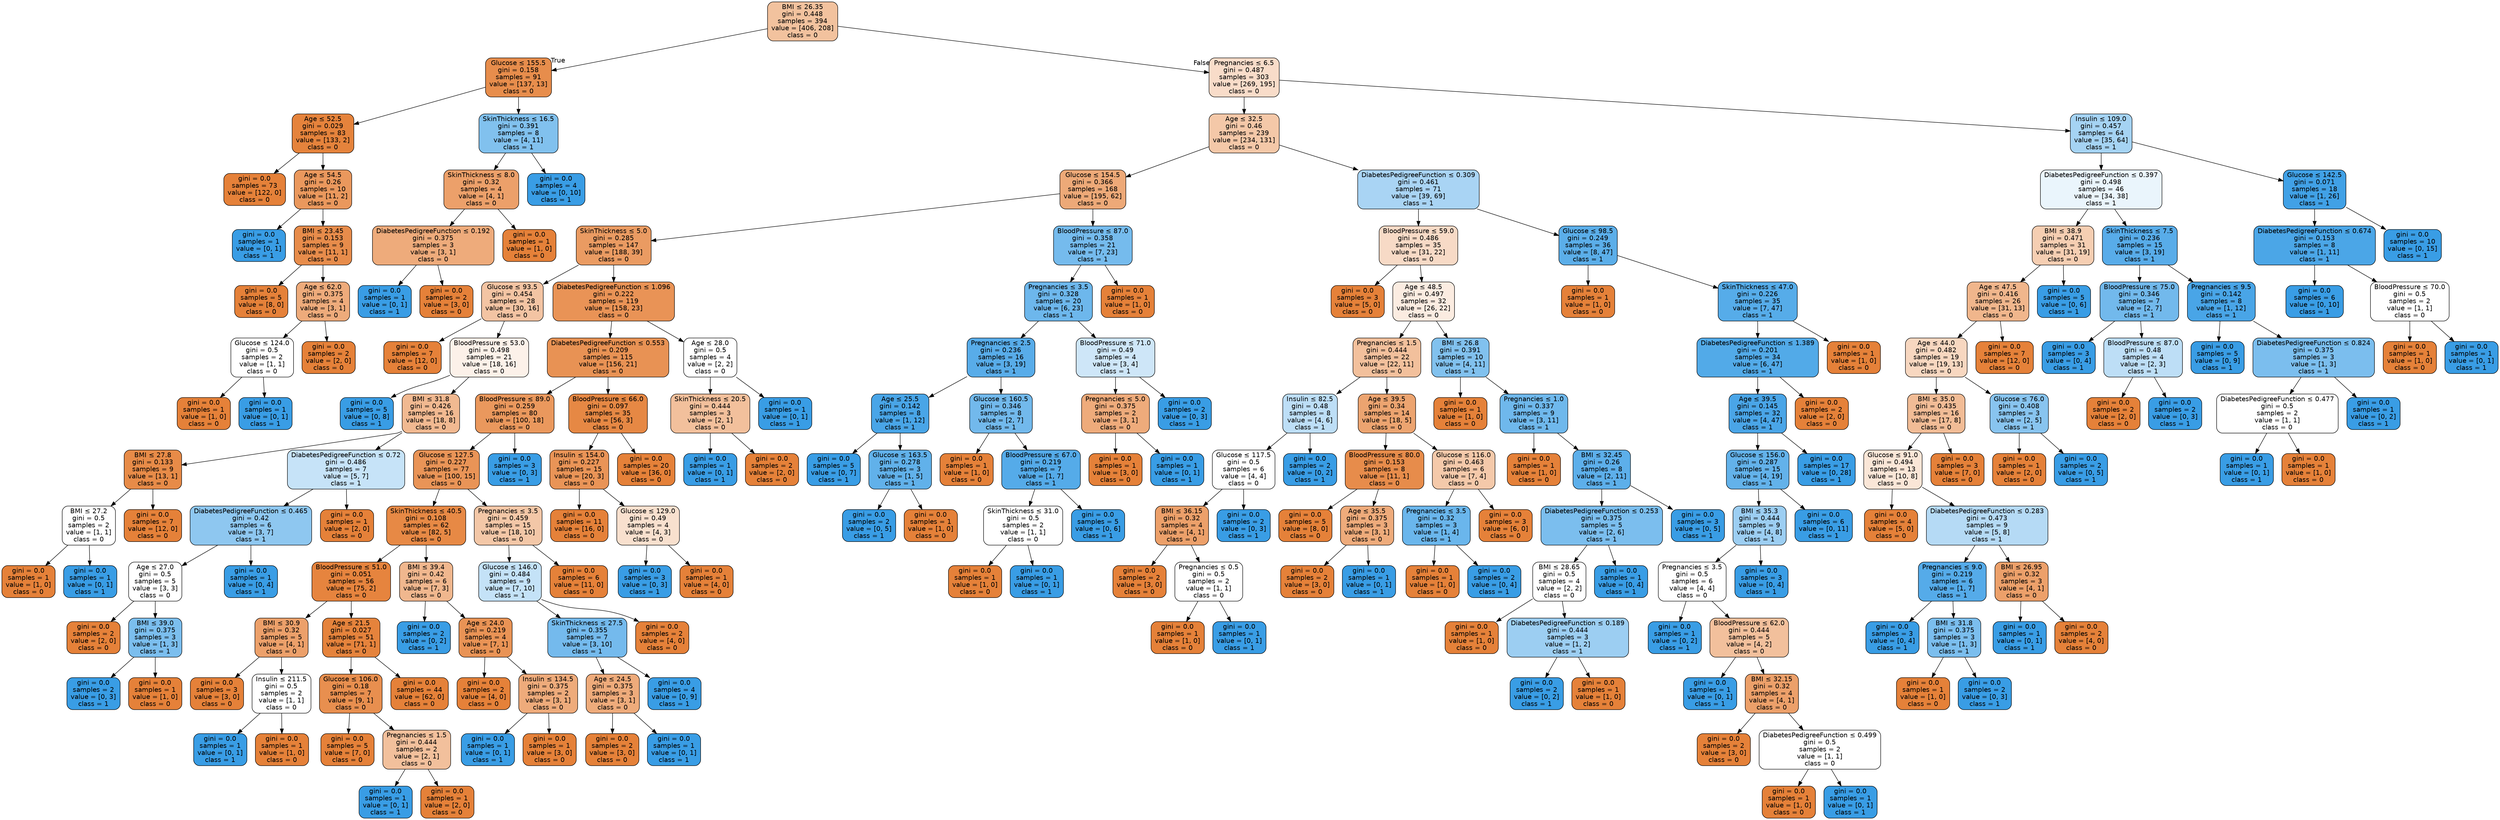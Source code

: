 digraph Tree {
node [shape=box, style="filled, rounded", color="black", fontname="helvetica"] ;
edge [fontname="helvetica"] ;
0 [label=<BMI &le; 26.35<br/>gini = 0.448<br/>samples = 394<br/>value = [406, 208]<br/>class = 0>, fillcolor="#f2c29e"] ;
1 [label=<Glucose &le; 155.5<br/>gini = 0.158<br/>samples = 91<br/>value = [137, 13]<br/>class = 0>, fillcolor="#e78d4c"] ;
0 -> 1 [labeldistance=2.5, labelangle=45, headlabel="True"] ;
2 [label=<Age &le; 52.5<br/>gini = 0.029<br/>samples = 83<br/>value = [133, 2]<br/>class = 0>, fillcolor="#e5833c"] ;
1 -> 2 ;
3 [label=<gini = 0.0<br/>samples = 73<br/>value = [122, 0]<br/>class = 0>, fillcolor="#e58139"] ;
2 -> 3 ;
4 [label=<Age &le; 54.5<br/>gini = 0.26<br/>samples = 10<br/>value = [11, 2]<br/>class = 0>, fillcolor="#ea985d"] ;
2 -> 4 ;
5 [label=<gini = 0.0<br/>samples = 1<br/>value = [0, 1]<br/>class = 1>, fillcolor="#399de5"] ;
4 -> 5 ;
6 [label=<BMI &le; 23.45<br/>gini = 0.153<br/>samples = 9<br/>value = [11, 1]<br/>class = 0>, fillcolor="#e78c4b"] ;
4 -> 6 ;
7 [label=<gini = 0.0<br/>samples = 5<br/>value = [8, 0]<br/>class = 0>, fillcolor="#e58139"] ;
6 -> 7 ;
8 [label=<Age &le; 62.0<br/>gini = 0.375<br/>samples = 4<br/>value = [3, 1]<br/>class = 0>, fillcolor="#eeab7b"] ;
6 -> 8 ;
9 [label=<Glucose &le; 124.0<br/>gini = 0.5<br/>samples = 2<br/>value = [1, 1]<br/>class = 0>, fillcolor="#ffffff"] ;
8 -> 9 ;
10 [label=<gini = 0.0<br/>samples = 1<br/>value = [1, 0]<br/>class = 0>, fillcolor="#e58139"] ;
9 -> 10 ;
11 [label=<gini = 0.0<br/>samples = 1<br/>value = [0, 1]<br/>class = 1>, fillcolor="#399de5"] ;
9 -> 11 ;
12 [label=<gini = 0.0<br/>samples = 2<br/>value = [2, 0]<br/>class = 0>, fillcolor="#e58139"] ;
8 -> 12 ;
13 [label=<SkinThickness &le; 16.5<br/>gini = 0.391<br/>samples = 8<br/>value = [4, 11]<br/>class = 1>, fillcolor="#81c1ee"] ;
1 -> 13 ;
14 [label=<SkinThickness &le; 8.0<br/>gini = 0.32<br/>samples = 4<br/>value = [4, 1]<br/>class = 0>, fillcolor="#eca06a"] ;
13 -> 14 ;
15 [label=<DiabetesPedigreeFunction &le; 0.192<br/>gini = 0.375<br/>samples = 3<br/>value = [3, 1]<br/>class = 0>, fillcolor="#eeab7b"] ;
14 -> 15 ;
16 [label=<gini = 0.0<br/>samples = 1<br/>value = [0, 1]<br/>class = 1>, fillcolor="#399de5"] ;
15 -> 16 ;
17 [label=<gini = 0.0<br/>samples = 2<br/>value = [3, 0]<br/>class = 0>, fillcolor="#e58139"] ;
15 -> 17 ;
18 [label=<gini = 0.0<br/>samples = 1<br/>value = [1, 0]<br/>class = 0>, fillcolor="#e58139"] ;
14 -> 18 ;
19 [label=<gini = 0.0<br/>samples = 4<br/>value = [0, 10]<br/>class = 1>, fillcolor="#399de5"] ;
13 -> 19 ;
20 [label=<Pregnancies &le; 6.5<br/>gini = 0.487<br/>samples = 303<br/>value = [269, 195]<br/>class = 0>, fillcolor="#f8dcc9"] ;
0 -> 20 [labeldistance=2.5, labelangle=-45, headlabel="False"] ;
21 [label=<Age &le; 32.5<br/>gini = 0.46<br/>samples = 239<br/>value = [234, 131]<br/>class = 0>, fillcolor="#f4c8a8"] ;
20 -> 21 ;
22 [label=<Glucose &le; 154.5<br/>gini = 0.366<br/>samples = 168<br/>value = [195, 62]<br/>class = 0>, fillcolor="#eda978"] ;
21 -> 22 ;
23 [label=<SkinThickness &le; 5.0<br/>gini = 0.285<br/>samples = 147<br/>value = [188, 39]<br/>class = 0>, fillcolor="#ea9b62"] ;
22 -> 23 ;
24 [label=<Glucose &le; 93.5<br/>gini = 0.454<br/>samples = 28<br/>value = [30, 16]<br/>class = 0>, fillcolor="#f3c4a3"] ;
23 -> 24 ;
25 [label=<gini = 0.0<br/>samples = 7<br/>value = [12, 0]<br/>class = 0>, fillcolor="#e58139"] ;
24 -> 25 ;
26 [label=<BloodPressure &le; 53.0<br/>gini = 0.498<br/>samples = 21<br/>value = [18, 16]<br/>class = 0>, fillcolor="#fcf1e9"] ;
24 -> 26 ;
27 [label=<gini = 0.0<br/>samples = 5<br/>value = [0, 8]<br/>class = 1>, fillcolor="#399de5"] ;
26 -> 27 ;
28 [label=<BMI &le; 31.8<br/>gini = 0.426<br/>samples = 16<br/>value = [18, 8]<br/>class = 0>, fillcolor="#f1b991"] ;
26 -> 28 ;
29 [label=<BMI &le; 27.8<br/>gini = 0.133<br/>samples = 9<br/>value = [13, 1]<br/>class = 0>, fillcolor="#e78b48"] ;
28 -> 29 ;
30 [label=<BMI &le; 27.2<br/>gini = 0.5<br/>samples = 2<br/>value = [1, 1]<br/>class = 0>, fillcolor="#ffffff"] ;
29 -> 30 ;
31 [label=<gini = 0.0<br/>samples = 1<br/>value = [1, 0]<br/>class = 0>, fillcolor="#e58139"] ;
30 -> 31 ;
32 [label=<gini = 0.0<br/>samples = 1<br/>value = [0, 1]<br/>class = 1>, fillcolor="#399de5"] ;
30 -> 32 ;
33 [label=<gini = 0.0<br/>samples = 7<br/>value = [12, 0]<br/>class = 0>, fillcolor="#e58139"] ;
29 -> 33 ;
34 [label=<DiabetesPedigreeFunction &le; 0.72<br/>gini = 0.486<br/>samples = 7<br/>value = [5, 7]<br/>class = 1>, fillcolor="#c6e3f8"] ;
28 -> 34 ;
35 [label=<DiabetesPedigreeFunction &le; 0.465<br/>gini = 0.42<br/>samples = 6<br/>value = [3, 7]<br/>class = 1>, fillcolor="#8ec7f0"] ;
34 -> 35 ;
36 [label=<Age &le; 27.0<br/>gini = 0.5<br/>samples = 5<br/>value = [3, 3]<br/>class = 0>, fillcolor="#ffffff"] ;
35 -> 36 ;
37 [label=<gini = 0.0<br/>samples = 2<br/>value = [2, 0]<br/>class = 0>, fillcolor="#e58139"] ;
36 -> 37 ;
38 [label=<BMI &le; 39.0<br/>gini = 0.375<br/>samples = 3<br/>value = [1, 3]<br/>class = 1>, fillcolor="#7bbeee"] ;
36 -> 38 ;
39 [label=<gini = 0.0<br/>samples = 2<br/>value = [0, 3]<br/>class = 1>, fillcolor="#399de5"] ;
38 -> 39 ;
40 [label=<gini = 0.0<br/>samples = 1<br/>value = [1, 0]<br/>class = 0>, fillcolor="#e58139"] ;
38 -> 40 ;
41 [label=<gini = 0.0<br/>samples = 1<br/>value = [0, 4]<br/>class = 1>, fillcolor="#399de5"] ;
35 -> 41 ;
42 [label=<gini = 0.0<br/>samples = 1<br/>value = [2, 0]<br/>class = 0>, fillcolor="#e58139"] ;
34 -> 42 ;
43 [label=<DiabetesPedigreeFunction &le; 1.096<br/>gini = 0.222<br/>samples = 119<br/>value = [158, 23]<br/>class = 0>, fillcolor="#e99356"] ;
23 -> 43 ;
44 [label=<DiabetesPedigreeFunction &le; 0.553<br/>gini = 0.209<br/>samples = 115<br/>value = [156, 21]<br/>class = 0>, fillcolor="#e89254"] ;
43 -> 44 ;
45 [label=<BloodPressure &le; 89.0<br/>gini = 0.259<br/>samples = 80<br/>value = [100, 18]<br/>class = 0>, fillcolor="#ea985d"] ;
44 -> 45 ;
46 [label=<Glucose &le; 127.5<br/>gini = 0.227<br/>samples = 77<br/>value = [100, 15]<br/>class = 0>, fillcolor="#e99457"] ;
45 -> 46 ;
47 [label=<SkinThickness &le; 40.5<br/>gini = 0.108<br/>samples = 62<br/>value = [82, 5]<br/>class = 0>, fillcolor="#e78945"] ;
46 -> 47 ;
48 [label=<BloodPressure &le; 51.0<br/>gini = 0.051<br/>samples = 56<br/>value = [75, 2]<br/>class = 0>, fillcolor="#e6843e"] ;
47 -> 48 ;
49 [label=<BMI &le; 30.9<br/>gini = 0.32<br/>samples = 5<br/>value = [4, 1]<br/>class = 0>, fillcolor="#eca06a"] ;
48 -> 49 ;
50 [label=<gini = 0.0<br/>samples = 3<br/>value = [3, 0]<br/>class = 0>, fillcolor="#e58139"] ;
49 -> 50 ;
51 [label=<Insulin &le; 211.5<br/>gini = 0.5<br/>samples = 2<br/>value = [1, 1]<br/>class = 0>, fillcolor="#ffffff"] ;
49 -> 51 ;
52 [label=<gini = 0.0<br/>samples = 1<br/>value = [0, 1]<br/>class = 1>, fillcolor="#399de5"] ;
51 -> 52 ;
53 [label=<gini = 0.0<br/>samples = 1<br/>value = [1, 0]<br/>class = 0>, fillcolor="#e58139"] ;
51 -> 53 ;
54 [label=<Age &le; 21.5<br/>gini = 0.027<br/>samples = 51<br/>value = [71, 1]<br/>class = 0>, fillcolor="#e5833c"] ;
48 -> 54 ;
55 [label=<Glucose &le; 106.0<br/>gini = 0.18<br/>samples = 7<br/>value = [9, 1]<br/>class = 0>, fillcolor="#e88f4f"] ;
54 -> 55 ;
56 [label=<gini = 0.0<br/>samples = 5<br/>value = [7, 0]<br/>class = 0>, fillcolor="#e58139"] ;
55 -> 56 ;
57 [label=<Pregnancies &le; 1.5<br/>gini = 0.444<br/>samples = 2<br/>value = [2, 1]<br/>class = 0>, fillcolor="#f2c09c"] ;
55 -> 57 ;
58 [label=<gini = 0.0<br/>samples = 1<br/>value = [0, 1]<br/>class = 1>, fillcolor="#399de5"] ;
57 -> 58 ;
59 [label=<gini = 0.0<br/>samples = 1<br/>value = [2, 0]<br/>class = 0>, fillcolor="#e58139"] ;
57 -> 59 ;
60 [label=<gini = 0.0<br/>samples = 44<br/>value = [62, 0]<br/>class = 0>, fillcolor="#e58139"] ;
54 -> 60 ;
61 [label=<BMI &le; 39.4<br/>gini = 0.42<br/>samples = 6<br/>value = [7, 3]<br/>class = 0>, fillcolor="#f0b78e"] ;
47 -> 61 ;
62 [label=<gini = 0.0<br/>samples = 2<br/>value = [0, 2]<br/>class = 1>, fillcolor="#399de5"] ;
61 -> 62 ;
63 [label=<Age &le; 24.0<br/>gini = 0.219<br/>samples = 4<br/>value = [7, 1]<br/>class = 0>, fillcolor="#e99355"] ;
61 -> 63 ;
64 [label=<gini = 0.0<br/>samples = 2<br/>value = [4, 0]<br/>class = 0>, fillcolor="#e58139"] ;
63 -> 64 ;
65 [label=<Insulin &le; 134.5<br/>gini = 0.375<br/>samples = 2<br/>value = [3, 1]<br/>class = 0>, fillcolor="#eeab7b"] ;
63 -> 65 ;
66 [label=<gini = 0.0<br/>samples = 1<br/>value = [0, 1]<br/>class = 1>, fillcolor="#399de5"] ;
65 -> 66 ;
67 [label=<gini = 0.0<br/>samples = 1<br/>value = [3, 0]<br/>class = 0>, fillcolor="#e58139"] ;
65 -> 67 ;
68 [label=<Pregnancies &le; 3.5<br/>gini = 0.459<br/>samples = 15<br/>value = [18, 10]<br/>class = 0>, fillcolor="#f3c7a7"] ;
46 -> 68 ;
69 [label=<Glucose &le; 146.0<br/>gini = 0.484<br/>samples = 9<br/>value = [7, 10]<br/>class = 1>, fillcolor="#c4e2f7"] ;
68 -> 69 ;
70 [label=<SkinThickness &le; 27.5<br/>gini = 0.355<br/>samples = 7<br/>value = [3, 10]<br/>class = 1>, fillcolor="#74baed"] ;
69 -> 70 ;
71 [label=<Age &le; 24.5<br/>gini = 0.375<br/>samples = 3<br/>value = [3, 1]<br/>class = 0>, fillcolor="#eeab7b"] ;
70 -> 71 ;
72 [label=<gini = 0.0<br/>samples = 2<br/>value = [3, 0]<br/>class = 0>, fillcolor="#e58139"] ;
71 -> 72 ;
73 [label=<gini = 0.0<br/>samples = 1<br/>value = [0, 1]<br/>class = 1>, fillcolor="#399de5"] ;
71 -> 73 ;
74 [label=<gini = 0.0<br/>samples = 4<br/>value = [0, 9]<br/>class = 1>, fillcolor="#399de5"] ;
70 -> 74 ;
75 [label=<gini = 0.0<br/>samples = 2<br/>value = [4, 0]<br/>class = 0>, fillcolor="#e58139"] ;
69 -> 75 ;
76 [label=<gini = 0.0<br/>samples = 6<br/>value = [11, 0]<br/>class = 0>, fillcolor="#e58139"] ;
68 -> 76 ;
77 [label=<gini = 0.0<br/>samples = 3<br/>value = [0, 3]<br/>class = 1>, fillcolor="#399de5"] ;
45 -> 77 ;
78 [label=<BloodPressure &le; 66.0<br/>gini = 0.097<br/>samples = 35<br/>value = [56, 3]<br/>class = 0>, fillcolor="#e68844"] ;
44 -> 78 ;
79 [label=<Insulin &le; 154.0<br/>gini = 0.227<br/>samples = 15<br/>value = [20, 3]<br/>class = 0>, fillcolor="#e99457"] ;
78 -> 79 ;
80 [label=<gini = 0.0<br/>samples = 11<br/>value = [16, 0]<br/>class = 0>, fillcolor="#e58139"] ;
79 -> 80 ;
81 [label=<Glucose &le; 129.0<br/>gini = 0.49<br/>samples = 4<br/>value = [4, 3]<br/>class = 0>, fillcolor="#f8e0ce"] ;
79 -> 81 ;
82 [label=<gini = 0.0<br/>samples = 3<br/>value = [0, 3]<br/>class = 1>, fillcolor="#399de5"] ;
81 -> 82 ;
83 [label=<gini = 0.0<br/>samples = 1<br/>value = [4, 0]<br/>class = 0>, fillcolor="#e58139"] ;
81 -> 83 ;
84 [label=<gini = 0.0<br/>samples = 20<br/>value = [36, 0]<br/>class = 0>, fillcolor="#e58139"] ;
78 -> 84 ;
85 [label=<Age &le; 28.0<br/>gini = 0.5<br/>samples = 4<br/>value = [2, 2]<br/>class = 0>, fillcolor="#ffffff"] ;
43 -> 85 ;
86 [label=<SkinThickness &le; 20.5<br/>gini = 0.444<br/>samples = 3<br/>value = [2, 1]<br/>class = 0>, fillcolor="#f2c09c"] ;
85 -> 86 ;
87 [label=<gini = 0.0<br/>samples = 1<br/>value = [0, 1]<br/>class = 1>, fillcolor="#399de5"] ;
86 -> 87 ;
88 [label=<gini = 0.0<br/>samples = 2<br/>value = [2, 0]<br/>class = 0>, fillcolor="#e58139"] ;
86 -> 88 ;
89 [label=<gini = 0.0<br/>samples = 1<br/>value = [0, 1]<br/>class = 1>, fillcolor="#399de5"] ;
85 -> 89 ;
90 [label=<BloodPressure &le; 87.0<br/>gini = 0.358<br/>samples = 21<br/>value = [7, 23]<br/>class = 1>, fillcolor="#75bbed"] ;
22 -> 90 ;
91 [label=<Pregnancies &le; 3.5<br/>gini = 0.328<br/>samples = 20<br/>value = [6, 23]<br/>class = 1>, fillcolor="#6db7ec"] ;
90 -> 91 ;
92 [label=<Pregnancies &le; 2.5<br/>gini = 0.236<br/>samples = 16<br/>value = [3, 19]<br/>class = 1>, fillcolor="#58ace9"] ;
91 -> 92 ;
93 [label=<Age &le; 25.5<br/>gini = 0.142<br/>samples = 8<br/>value = [1, 12]<br/>class = 1>, fillcolor="#49a5e7"] ;
92 -> 93 ;
94 [label=<gini = 0.0<br/>samples = 5<br/>value = [0, 7]<br/>class = 1>, fillcolor="#399de5"] ;
93 -> 94 ;
95 [label=<Glucose &le; 163.5<br/>gini = 0.278<br/>samples = 3<br/>value = [1, 5]<br/>class = 1>, fillcolor="#61b1ea"] ;
93 -> 95 ;
96 [label=<gini = 0.0<br/>samples = 2<br/>value = [0, 5]<br/>class = 1>, fillcolor="#399de5"] ;
95 -> 96 ;
97 [label=<gini = 0.0<br/>samples = 1<br/>value = [1, 0]<br/>class = 0>, fillcolor="#e58139"] ;
95 -> 97 ;
98 [label=<Glucose &le; 160.5<br/>gini = 0.346<br/>samples = 8<br/>value = [2, 7]<br/>class = 1>, fillcolor="#72b9ec"] ;
92 -> 98 ;
99 [label=<gini = 0.0<br/>samples = 1<br/>value = [1, 0]<br/>class = 0>, fillcolor="#e58139"] ;
98 -> 99 ;
100 [label=<BloodPressure &le; 67.0<br/>gini = 0.219<br/>samples = 7<br/>value = [1, 7]<br/>class = 1>, fillcolor="#55abe9"] ;
98 -> 100 ;
101 [label=<SkinThickness &le; 31.0<br/>gini = 0.5<br/>samples = 2<br/>value = [1, 1]<br/>class = 0>, fillcolor="#ffffff"] ;
100 -> 101 ;
102 [label=<gini = 0.0<br/>samples = 1<br/>value = [1, 0]<br/>class = 0>, fillcolor="#e58139"] ;
101 -> 102 ;
103 [label=<gini = 0.0<br/>samples = 1<br/>value = [0, 1]<br/>class = 1>, fillcolor="#399de5"] ;
101 -> 103 ;
104 [label=<gini = 0.0<br/>samples = 5<br/>value = [0, 6]<br/>class = 1>, fillcolor="#399de5"] ;
100 -> 104 ;
105 [label=<BloodPressure &le; 71.0<br/>gini = 0.49<br/>samples = 4<br/>value = [3, 4]<br/>class = 1>, fillcolor="#cee6f8"] ;
91 -> 105 ;
106 [label=<Pregnancies &le; 5.0<br/>gini = 0.375<br/>samples = 2<br/>value = [3, 1]<br/>class = 0>, fillcolor="#eeab7b"] ;
105 -> 106 ;
107 [label=<gini = 0.0<br/>samples = 1<br/>value = [3, 0]<br/>class = 0>, fillcolor="#e58139"] ;
106 -> 107 ;
108 [label=<gini = 0.0<br/>samples = 1<br/>value = [0, 1]<br/>class = 1>, fillcolor="#399de5"] ;
106 -> 108 ;
109 [label=<gini = 0.0<br/>samples = 2<br/>value = [0, 3]<br/>class = 1>, fillcolor="#399de5"] ;
105 -> 109 ;
110 [label=<gini = 0.0<br/>samples = 1<br/>value = [1, 0]<br/>class = 0>, fillcolor="#e58139"] ;
90 -> 110 ;
111 [label=<DiabetesPedigreeFunction &le; 0.309<br/>gini = 0.461<br/>samples = 71<br/>value = [39, 69]<br/>class = 1>, fillcolor="#a9d4f4"] ;
21 -> 111 ;
112 [label=<BloodPressure &le; 59.0<br/>gini = 0.486<br/>samples = 35<br/>value = [31, 22]<br/>class = 0>, fillcolor="#f7dac6"] ;
111 -> 112 ;
113 [label=<gini = 0.0<br/>samples = 3<br/>value = [5, 0]<br/>class = 0>, fillcolor="#e58139"] ;
112 -> 113 ;
114 [label=<Age &le; 48.5<br/>gini = 0.497<br/>samples = 32<br/>value = [26, 22]<br/>class = 0>, fillcolor="#fbece1"] ;
112 -> 114 ;
115 [label=<Pregnancies &le; 1.5<br/>gini = 0.444<br/>samples = 22<br/>value = [22, 11]<br/>class = 0>, fillcolor="#f2c09c"] ;
114 -> 115 ;
116 [label=<Insulin &le; 82.5<br/>gini = 0.48<br/>samples = 8<br/>value = [4, 6]<br/>class = 1>, fillcolor="#bddef6"] ;
115 -> 116 ;
117 [label=<Glucose &le; 117.5<br/>gini = 0.5<br/>samples = 6<br/>value = [4, 4]<br/>class = 0>, fillcolor="#ffffff"] ;
116 -> 117 ;
118 [label=<BMI &le; 36.15<br/>gini = 0.32<br/>samples = 4<br/>value = [4, 1]<br/>class = 0>, fillcolor="#eca06a"] ;
117 -> 118 ;
119 [label=<gini = 0.0<br/>samples = 2<br/>value = [3, 0]<br/>class = 0>, fillcolor="#e58139"] ;
118 -> 119 ;
120 [label=<Pregnancies &le; 0.5<br/>gini = 0.5<br/>samples = 2<br/>value = [1, 1]<br/>class = 0>, fillcolor="#ffffff"] ;
118 -> 120 ;
121 [label=<gini = 0.0<br/>samples = 1<br/>value = [1, 0]<br/>class = 0>, fillcolor="#e58139"] ;
120 -> 121 ;
122 [label=<gini = 0.0<br/>samples = 1<br/>value = [0, 1]<br/>class = 1>, fillcolor="#399de5"] ;
120 -> 122 ;
123 [label=<gini = 0.0<br/>samples = 2<br/>value = [0, 3]<br/>class = 1>, fillcolor="#399de5"] ;
117 -> 123 ;
124 [label=<gini = 0.0<br/>samples = 2<br/>value = [0, 2]<br/>class = 1>, fillcolor="#399de5"] ;
116 -> 124 ;
125 [label=<Age &le; 39.5<br/>gini = 0.34<br/>samples = 14<br/>value = [18, 5]<br/>class = 0>, fillcolor="#eca470"] ;
115 -> 125 ;
126 [label=<BloodPressure &le; 80.0<br/>gini = 0.153<br/>samples = 8<br/>value = [11, 1]<br/>class = 0>, fillcolor="#e78c4b"] ;
125 -> 126 ;
127 [label=<gini = 0.0<br/>samples = 5<br/>value = [8, 0]<br/>class = 0>, fillcolor="#e58139"] ;
126 -> 127 ;
128 [label=<Age &le; 35.5<br/>gini = 0.375<br/>samples = 3<br/>value = [3, 1]<br/>class = 0>, fillcolor="#eeab7b"] ;
126 -> 128 ;
129 [label=<gini = 0.0<br/>samples = 2<br/>value = [3, 0]<br/>class = 0>, fillcolor="#e58139"] ;
128 -> 129 ;
130 [label=<gini = 0.0<br/>samples = 1<br/>value = [0, 1]<br/>class = 1>, fillcolor="#399de5"] ;
128 -> 130 ;
131 [label=<Glucose &le; 116.0<br/>gini = 0.463<br/>samples = 6<br/>value = [7, 4]<br/>class = 0>, fillcolor="#f4c9aa"] ;
125 -> 131 ;
132 [label=<Pregnancies &le; 3.5<br/>gini = 0.32<br/>samples = 3<br/>value = [1, 4]<br/>class = 1>, fillcolor="#6ab6ec"] ;
131 -> 132 ;
133 [label=<gini = 0.0<br/>samples = 1<br/>value = [1, 0]<br/>class = 0>, fillcolor="#e58139"] ;
132 -> 133 ;
134 [label=<gini = 0.0<br/>samples = 2<br/>value = [0, 4]<br/>class = 1>, fillcolor="#399de5"] ;
132 -> 134 ;
135 [label=<gini = 0.0<br/>samples = 3<br/>value = [6, 0]<br/>class = 0>, fillcolor="#e58139"] ;
131 -> 135 ;
136 [label=<BMI &le; 26.8<br/>gini = 0.391<br/>samples = 10<br/>value = [4, 11]<br/>class = 1>, fillcolor="#81c1ee"] ;
114 -> 136 ;
137 [label=<gini = 0.0<br/>samples = 1<br/>value = [1, 0]<br/>class = 0>, fillcolor="#e58139"] ;
136 -> 137 ;
138 [label=<Pregnancies &le; 1.0<br/>gini = 0.337<br/>samples = 9<br/>value = [3, 11]<br/>class = 1>, fillcolor="#6fb8ec"] ;
136 -> 138 ;
139 [label=<gini = 0.0<br/>samples = 1<br/>value = [1, 0]<br/>class = 0>, fillcolor="#e58139"] ;
138 -> 139 ;
140 [label=<BMI &le; 32.45<br/>gini = 0.26<br/>samples = 8<br/>value = [2, 11]<br/>class = 1>, fillcolor="#5dafea"] ;
138 -> 140 ;
141 [label=<DiabetesPedigreeFunction &le; 0.253<br/>gini = 0.375<br/>samples = 5<br/>value = [2, 6]<br/>class = 1>, fillcolor="#7bbeee"] ;
140 -> 141 ;
142 [label=<BMI &le; 28.65<br/>gini = 0.5<br/>samples = 4<br/>value = [2, 2]<br/>class = 0>, fillcolor="#ffffff"] ;
141 -> 142 ;
143 [label=<gini = 0.0<br/>samples = 1<br/>value = [1, 0]<br/>class = 0>, fillcolor="#e58139"] ;
142 -> 143 ;
144 [label=<DiabetesPedigreeFunction &le; 0.189<br/>gini = 0.444<br/>samples = 3<br/>value = [1, 2]<br/>class = 1>, fillcolor="#9ccef2"] ;
142 -> 144 ;
145 [label=<gini = 0.0<br/>samples = 2<br/>value = [0, 2]<br/>class = 1>, fillcolor="#399de5"] ;
144 -> 145 ;
146 [label=<gini = 0.0<br/>samples = 1<br/>value = [1, 0]<br/>class = 0>, fillcolor="#e58139"] ;
144 -> 146 ;
147 [label=<gini = 0.0<br/>samples = 1<br/>value = [0, 4]<br/>class = 1>, fillcolor="#399de5"] ;
141 -> 147 ;
148 [label=<gini = 0.0<br/>samples = 3<br/>value = [0, 5]<br/>class = 1>, fillcolor="#399de5"] ;
140 -> 148 ;
149 [label=<Glucose &le; 98.5<br/>gini = 0.249<br/>samples = 36<br/>value = [8, 47]<br/>class = 1>, fillcolor="#5baee9"] ;
111 -> 149 ;
150 [label=<gini = 0.0<br/>samples = 1<br/>value = [1, 0]<br/>class = 0>, fillcolor="#e58139"] ;
149 -> 150 ;
151 [label=<SkinThickness &le; 47.0<br/>gini = 0.226<br/>samples = 35<br/>value = [7, 47]<br/>class = 1>, fillcolor="#56ace9"] ;
149 -> 151 ;
152 [label=<DiabetesPedigreeFunction &le; 1.389<br/>gini = 0.201<br/>samples = 34<br/>value = [6, 47]<br/>class = 1>, fillcolor="#52aae8"] ;
151 -> 152 ;
153 [label=<Age &le; 39.5<br/>gini = 0.145<br/>samples = 32<br/>value = [4, 47]<br/>class = 1>, fillcolor="#4aa5e7"] ;
152 -> 153 ;
154 [label=<Glucose &le; 156.0<br/>gini = 0.287<br/>samples = 15<br/>value = [4, 19]<br/>class = 1>, fillcolor="#63b2ea"] ;
153 -> 154 ;
155 [label=<BMI &le; 35.3<br/>gini = 0.444<br/>samples = 9<br/>value = [4, 8]<br/>class = 1>, fillcolor="#9ccef2"] ;
154 -> 155 ;
156 [label=<Pregnancies &le; 3.5<br/>gini = 0.5<br/>samples = 6<br/>value = [4, 4]<br/>class = 0>, fillcolor="#ffffff"] ;
155 -> 156 ;
157 [label=<gini = 0.0<br/>samples = 1<br/>value = [0, 2]<br/>class = 1>, fillcolor="#399de5"] ;
156 -> 157 ;
158 [label=<BloodPressure &le; 62.0<br/>gini = 0.444<br/>samples = 5<br/>value = [4, 2]<br/>class = 0>, fillcolor="#f2c09c"] ;
156 -> 158 ;
159 [label=<gini = 0.0<br/>samples = 1<br/>value = [0, 1]<br/>class = 1>, fillcolor="#399de5"] ;
158 -> 159 ;
160 [label=<BMI &le; 32.15<br/>gini = 0.32<br/>samples = 4<br/>value = [4, 1]<br/>class = 0>, fillcolor="#eca06a"] ;
158 -> 160 ;
161 [label=<gini = 0.0<br/>samples = 2<br/>value = [3, 0]<br/>class = 0>, fillcolor="#e58139"] ;
160 -> 161 ;
162 [label=<DiabetesPedigreeFunction &le; 0.499<br/>gini = 0.5<br/>samples = 2<br/>value = [1, 1]<br/>class = 0>, fillcolor="#ffffff"] ;
160 -> 162 ;
163 [label=<gini = 0.0<br/>samples = 1<br/>value = [1, 0]<br/>class = 0>, fillcolor="#e58139"] ;
162 -> 163 ;
164 [label=<gini = 0.0<br/>samples = 1<br/>value = [0, 1]<br/>class = 1>, fillcolor="#399de5"] ;
162 -> 164 ;
165 [label=<gini = 0.0<br/>samples = 3<br/>value = [0, 4]<br/>class = 1>, fillcolor="#399de5"] ;
155 -> 165 ;
166 [label=<gini = 0.0<br/>samples = 6<br/>value = [0, 11]<br/>class = 1>, fillcolor="#399de5"] ;
154 -> 166 ;
167 [label=<gini = 0.0<br/>samples = 17<br/>value = [0, 28]<br/>class = 1>, fillcolor="#399de5"] ;
153 -> 167 ;
168 [label=<gini = 0.0<br/>samples = 2<br/>value = [2, 0]<br/>class = 0>, fillcolor="#e58139"] ;
152 -> 168 ;
169 [label=<gini = 0.0<br/>samples = 1<br/>value = [1, 0]<br/>class = 0>, fillcolor="#e58139"] ;
151 -> 169 ;
170 [label=<Insulin &le; 109.0<br/>gini = 0.457<br/>samples = 64<br/>value = [35, 64]<br/>class = 1>, fillcolor="#a5d3f3"] ;
20 -> 170 ;
171 [label=<DiabetesPedigreeFunction &le; 0.397<br/>gini = 0.498<br/>samples = 46<br/>value = [34, 38]<br/>class = 1>, fillcolor="#eaf5fc"] ;
170 -> 171 ;
172 [label=<BMI &le; 38.9<br/>gini = 0.471<br/>samples = 31<br/>value = [31, 19]<br/>class = 0>, fillcolor="#f5ceb2"] ;
171 -> 172 ;
173 [label=<Age &le; 47.5<br/>gini = 0.416<br/>samples = 26<br/>value = [31, 13]<br/>class = 0>, fillcolor="#f0b68c"] ;
172 -> 173 ;
174 [label=<Age &le; 44.0<br/>gini = 0.482<br/>samples = 19<br/>value = [19, 13]<br/>class = 0>, fillcolor="#f7d7c0"] ;
173 -> 174 ;
175 [label=<BMI &le; 35.0<br/>gini = 0.435<br/>samples = 16<br/>value = [17, 8]<br/>class = 0>, fillcolor="#f1bc96"] ;
174 -> 175 ;
176 [label=<Glucose &le; 91.0<br/>gini = 0.494<br/>samples = 13<br/>value = [10, 8]<br/>class = 0>, fillcolor="#fae6d7"] ;
175 -> 176 ;
177 [label=<gini = 0.0<br/>samples = 4<br/>value = [5, 0]<br/>class = 0>, fillcolor="#e58139"] ;
176 -> 177 ;
178 [label=<DiabetesPedigreeFunction &le; 0.283<br/>gini = 0.473<br/>samples = 9<br/>value = [5, 8]<br/>class = 1>, fillcolor="#b5daf5"] ;
176 -> 178 ;
179 [label=<Pregnancies &le; 9.0<br/>gini = 0.219<br/>samples = 6<br/>value = [1, 7]<br/>class = 1>, fillcolor="#55abe9"] ;
178 -> 179 ;
180 [label=<gini = 0.0<br/>samples = 3<br/>value = [0, 4]<br/>class = 1>, fillcolor="#399de5"] ;
179 -> 180 ;
181 [label=<BMI &le; 31.8<br/>gini = 0.375<br/>samples = 3<br/>value = [1, 3]<br/>class = 1>, fillcolor="#7bbeee"] ;
179 -> 181 ;
182 [label=<gini = 0.0<br/>samples = 1<br/>value = [1, 0]<br/>class = 0>, fillcolor="#e58139"] ;
181 -> 182 ;
183 [label=<gini = 0.0<br/>samples = 2<br/>value = [0, 3]<br/>class = 1>, fillcolor="#399de5"] ;
181 -> 183 ;
184 [label=<BMI &le; 26.95<br/>gini = 0.32<br/>samples = 3<br/>value = [4, 1]<br/>class = 0>, fillcolor="#eca06a"] ;
178 -> 184 ;
185 [label=<gini = 0.0<br/>samples = 1<br/>value = [0, 1]<br/>class = 1>, fillcolor="#399de5"] ;
184 -> 185 ;
186 [label=<gini = 0.0<br/>samples = 2<br/>value = [4, 0]<br/>class = 0>, fillcolor="#e58139"] ;
184 -> 186 ;
187 [label=<gini = 0.0<br/>samples = 3<br/>value = [7, 0]<br/>class = 0>, fillcolor="#e58139"] ;
175 -> 187 ;
188 [label=<Glucose &le; 76.0<br/>gini = 0.408<br/>samples = 3<br/>value = [2, 5]<br/>class = 1>, fillcolor="#88c4ef"] ;
174 -> 188 ;
189 [label=<gini = 0.0<br/>samples = 1<br/>value = [2, 0]<br/>class = 0>, fillcolor="#e58139"] ;
188 -> 189 ;
190 [label=<gini = 0.0<br/>samples = 2<br/>value = [0, 5]<br/>class = 1>, fillcolor="#399de5"] ;
188 -> 190 ;
191 [label=<gini = 0.0<br/>samples = 7<br/>value = [12, 0]<br/>class = 0>, fillcolor="#e58139"] ;
173 -> 191 ;
192 [label=<gini = 0.0<br/>samples = 5<br/>value = [0, 6]<br/>class = 1>, fillcolor="#399de5"] ;
172 -> 192 ;
193 [label=<SkinThickness &le; 7.5<br/>gini = 0.236<br/>samples = 15<br/>value = [3, 19]<br/>class = 1>, fillcolor="#58ace9"] ;
171 -> 193 ;
194 [label=<BloodPressure &le; 75.0<br/>gini = 0.346<br/>samples = 7<br/>value = [2, 7]<br/>class = 1>, fillcolor="#72b9ec"] ;
193 -> 194 ;
195 [label=<gini = 0.0<br/>samples = 3<br/>value = [0, 4]<br/>class = 1>, fillcolor="#399de5"] ;
194 -> 195 ;
196 [label=<BloodPressure &le; 87.0<br/>gini = 0.48<br/>samples = 4<br/>value = [2, 3]<br/>class = 1>, fillcolor="#bddef6"] ;
194 -> 196 ;
197 [label=<gini = 0.0<br/>samples = 2<br/>value = [2, 0]<br/>class = 0>, fillcolor="#e58139"] ;
196 -> 197 ;
198 [label=<gini = 0.0<br/>samples = 2<br/>value = [0, 3]<br/>class = 1>, fillcolor="#399de5"] ;
196 -> 198 ;
199 [label=<Pregnancies &le; 9.5<br/>gini = 0.142<br/>samples = 8<br/>value = [1, 12]<br/>class = 1>, fillcolor="#49a5e7"] ;
193 -> 199 ;
200 [label=<gini = 0.0<br/>samples = 5<br/>value = [0, 9]<br/>class = 1>, fillcolor="#399de5"] ;
199 -> 200 ;
201 [label=<DiabetesPedigreeFunction &le; 0.824<br/>gini = 0.375<br/>samples = 3<br/>value = [1, 3]<br/>class = 1>, fillcolor="#7bbeee"] ;
199 -> 201 ;
202 [label=<DiabetesPedigreeFunction &le; 0.477<br/>gini = 0.5<br/>samples = 2<br/>value = [1, 1]<br/>class = 0>, fillcolor="#ffffff"] ;
201 -> 202 ;
203 [label=<gini = 0.0<br/>samples = 1<br/>value = [0, 1]<br/>class = 1>, fillcolor="#399de5"] ;
202 -> 203 ;
204 [label=<gini = 0.0<br/>samples = 1<br/>value = [1, 0]<br/>class = 0>, fillcolor="#e58139"] ;
202 -> 204 ;
205 [label=<gini = 0.0<br/>samples = 1<br/>value = [0, 2]<br/>class = 1>, fillcolor="#399de5"] ;
201 -> 205 ;
206 [label=<Glucose &le; 142.5<br/>gini = 0.071<br/>samples = 18<br/>value = [1, 26]<br/>class = 1>, fillcolor="#41a1e6"] ;
170 -> 206 ;
207 [label=<DiabetesPedigreeFunction &le; 0.674<br/>gini = 0.153<br/>samples = 8<br/>value = [1, 11]<br/>class = 1>, fillcolor="#4ba6e7"] ;
206 -> 207 ;
208 [label=<gini = 0.0<br/>samples = 6<br/>value = [0, 10]<br/>class = 1>, fillcolor="#399de5"] ;
207 -> 208 ;
209 [label=<BloodPressure &le; 70.0<br/>gini = 0.5<br/>samples = 2<br/>value = [1, 1]<br/>class = 0>, fillcolor="#ffffff"] ;
207 -> 209 ;
210 [label=<gini = 0.0<br/>samples = 1<br/>value = [1, 0]<br/>class = 0>, fillcolor="#e58139"] ;
209 -> 210 ;
211 [label=<gini = 0.0<br/>samples = 1<br/>value = [0, 1]<br/>class = 1>, fillcolor="#399de5"] ;
209 -> 211 ;
212 [label=<gini = 0.0<br/>samples = 10<br/>value = [0, 15]<br/>class = 1>, fillcolor="#399de5"] ;
206 -> 212 ;
}